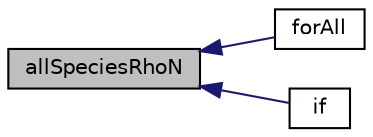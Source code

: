 digraph "allSpeciesRhoN"
{
  bgcolor="transparent";
  edge [fontname="Helvetica",fontsize="10",labelfontname="Helvetica",labelfontsize="10"];
  node [fontname="Helvetica",fontsize="10",shape=record];
  rankdir="LR";
  Node17 [label="allSpeciesRhoN",height=0.2,width=0.4,color="black", fillcolor="grey75", style="filled", fontcolor="black"];
  Node17 -> Node18 [dir="back",color="midnightblue",fontsize="10",style="solid",fontname="Helvetica"];
  Node18 [label="forAll",height=0.2,width=0.4,color="black",URL="$a07097.html#a3aee8c48f7d8ee7ac1e7068df5c2e1c4"];
  Node17 -> Node19 [dir="back",color="midnightblue",fontsize="10",style="solid",fontname="Helvetica"];
  Node19 [label="if",height=0.2,width=0.4,color="black",URL="$a07082.html#a933d9734286956bc9df9a9a17450231c"];
}
